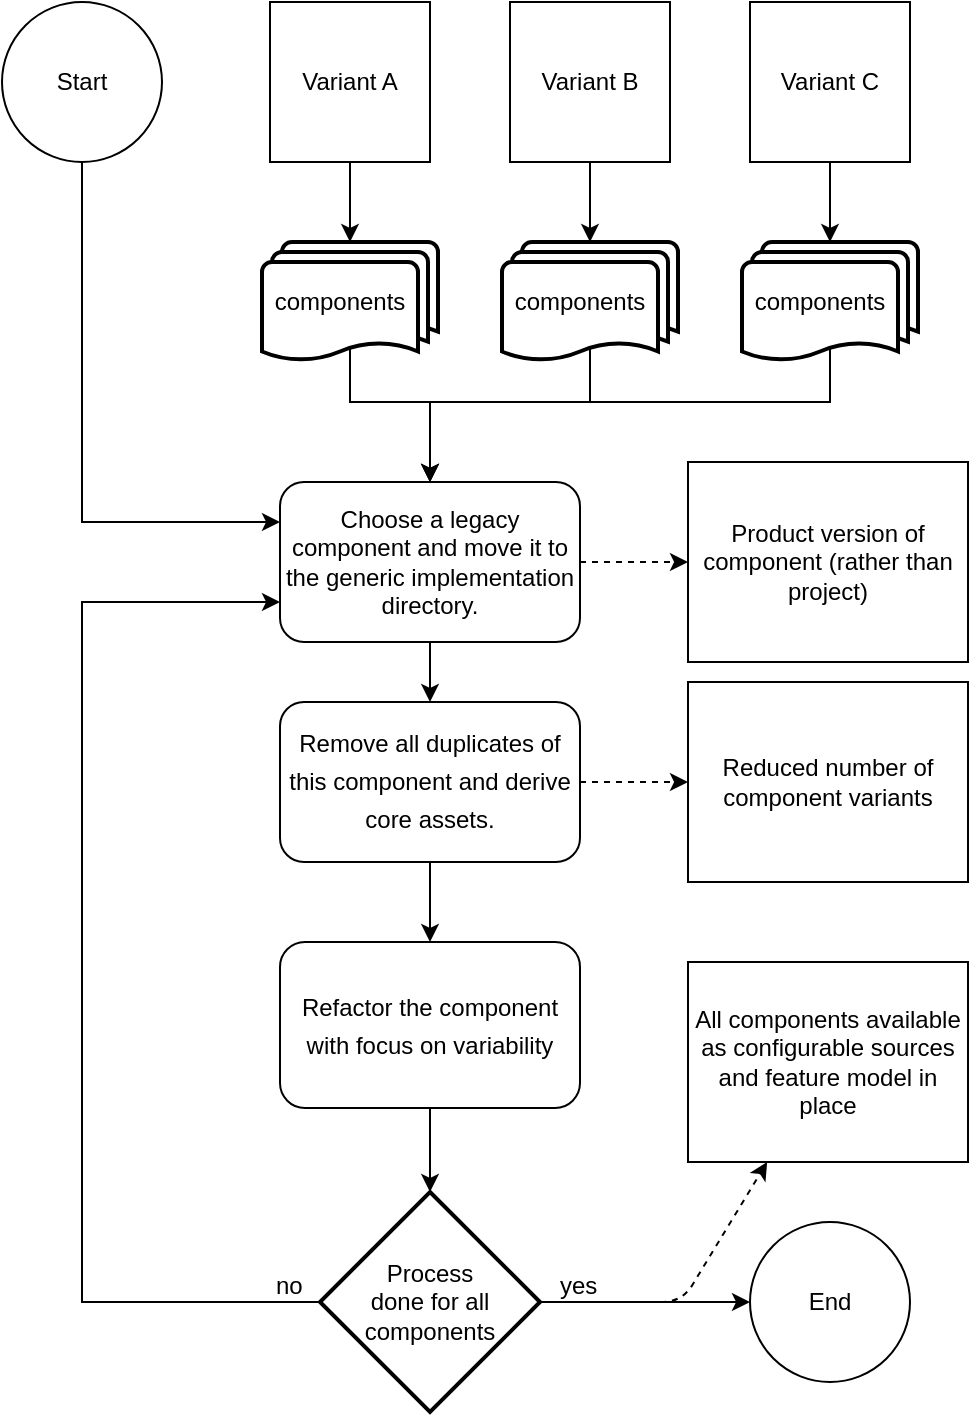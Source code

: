 <mxfile version="19.0.3" type="device"><diagram id="C5RBs43oDa-KdzZeNtuy" name="Page-1"><mxGraphModel dx="253" dy="226" grid="1" gridSize="10" guides="1" tooltips="1" connect="1" arrows="1" fold="1" page="1" pageScale="1" pageWidth="827" pageHeight="1169" math="0" shadow="0"><root><mxCell id="WIyWlLk6GJQsqaUBKTNV-0"/><mxCell id="WIyWlLk6GJQsqaUBKTNV-1" parent="WIyWlLk6GJQsqaUBKTNV-0"/><mxCell id="VoxJd4uK-XdwhxgM__9r-19" style="edgeStyle=orthogonalEdgeStyle;rounded=0;orthogonalLoop=1;jettySize=auto;html=1;exitX=0.5;exitY=1;exitDx=0;exitDy=0;entryX=0.5;entryY=0;entryDx=0;entryDy=0;entryPerimeter=0;" parent="WIyWlLk6GJQsqaUBKTNV-1" source="VoxJd4uK-XdwhxgM__9r-0" target="VoxJd4uK-XdwhxgM__9r-15" edge="1"><mxGeometry relative="1" as="geometry"/></mxCell><mxCell id="VoxJd4uK-XdwhxgM__9r-0" value="Variant A" style="whiteSpace=wrap;html=1;aspect=fixed;" parent="WIyWlLk6GJQsqaUBKTNV-1" vertex="1"><mxGeometry x="244" y="70" width="80" height="80" as="geometry"/></mxCell><mxCell id="VoxJd4uK-XdwhxgM__9r-20" style="edgeStyle=orthogonalEdgeStyle;rounded=0;orthogonalLoop=1;jettySize=auto;html=1;exitX=0.5;exitY=1;exitDx=0;exitDy=0;entryX=0.5;entryY=0;entryDx=0;entryDy=0;entryPerimeter=0;" parent="WIyWlLk6GJQsqaUBKTNV-1" source="VoxJd4uK-XdwhxgM__9r-1" target="VoxJd4uK-XdwhxgM__9r-17" edge="1"><mxGeometry relative="1" as="geometry"/></mxCell><mxCell id="VoxJd4uK-XdwhxgM__9r-1" value="Variant B" style="whiteSpace=wrap;html=1;aspect=fixed;" parent="WIyWlLk6GJQsqaUBKTNV-1" vertex="1"><mxGeometry x="364" y="70" width="80" height="80" as="geometry"/></mxCell><mxCell id="VoxJd4uK-XdwhxgM__9r-21" style="edgeStyle=orthogonalEdgeStyle;rounded=0;orthogonalLoop=1;jettySize=auto;html=1;exitX=0.5;exitY=1;exitDx=0;exitDy=0;entryX=0.5;entryY=0;entryDx=0;entryDy=0;entryPerimeter=0;" parent="WIyWlLk6GJQsqaUBKTNV-1" source="VoxJd4uK-XdwhxgM__9r-2" target="VoxJd4uK-XdwhxgM__9r-18" edge="1"><mxGeometry relative="1" as="geometry"/></mxCell><mxCell id="VoxJd4uK-XdwhxgM__9r-2" value="Variant C" style="whiteSpace=wrap;html=1;aspect=fixed;" parent="WIyWlLk6GJQsqaUBKTNV-1" vertex="1"><mxGeometry x="484" y="70" width="80" height="80" as="geometry"/></mxCell><mxCell id="VoxJd4uK-XdwhxgM__9r-63" style="edgeStyle=orthogonalEdgeStyle;rounded=0;orthogonalLoop=1;jettySize=auto;html=1;exitX=0.5;exitY=0.88;exitDx=0;exitDy=0;exitPerimeter=0;entryX=0.5;entryY=0;entryDx=0;entryDy=0;fontFamily=Helvetica;fontSize=12;fontColor=default;" parent="WIyWlLk6GJQsqaUBKTNV-1" source="VoxJd4uK-XdwhxgM__9r-15" target="VoxJd4uK-XdwhxgM__9r-22" edge="1"><mxGeometry relative="1" as="geometry"><Array as="points"><mxPoint x="284" y="270"/><mxPoint x="324" y="270"/></Array></mxGeometry></mxCell><mxCell id="VoxJd4uK-XdwhxgM__9r-15" value="components&amp;nbsp; &amp;nbsp;" style="strokeWidth=2;html=1;shape=mxgraph.flowchart.multi-document;whiteSpace=wrap;" parent="WIyWlLk6GJQsqaUBKTNV-1" vertex="1"><mxGeometry x="240" y="190" width="88" height="60" as="geometry"/></mxCell><mxCell id="VoxJd4uK-XdwhxgM__9r-64" style="edgeStyle=orthogonalEdgeStyle;rounded=0;orthogonalLoop=1;jettySize=auto;html=1;exitX=0.5;exitY=0.88;exitDx=0;exitDy=0;exitPerimeter=0;entryX=0.5;entryY=0;entryDx=0;entryDy=0;fontFamily=Helvetica;fontSize=12;fontColor=default;" parent="WIyWlLk6GJQsqaUBKTNV-1" source="VoxJd4uK-XdwhxgM__9r-17" target="VoxJd4uK-XdwhxgM__9r-22" edge="1"><mxGeometry relative="1" as="geometry"><Array as="points"><mxPoint x="404" y="270"/><mxPoint x="324" y="270"/></Array></mxGeometry></mxCell><mxCell id="VoxJd4uK-XdwhxgM__9r-17" value="components&amp;nbsp; &amp;nbsp;" style="strokeWidth=2;html=1;shape=mxgraph.flowchart.multi-document;whiteSpace=wrap;" parent="WIyWlLk6GJQsqaUBKTNV-1" vertex="1"><mxGeometry x="360" y="190" width="88" height="60" as="geometry"/></mxCell><mxCell id="VoxJd4uK-XdwhxgM__9r-62" style="edgeStyle=orthogonalEdgeStyle;rounded=0;orthogonalLoop=1;jettySize=auto;html=1;exitX=0.5;exitY=0.88;exitDx=0;exitDy=0;exitPerimeter=0;fontFamily=Helvetica;fontSize=12;fontColor=default;" parent="WIyWlLk6GJQsqaUBKTNV-1" source="VoxJd4uK-XdwhxgM__9r-18" target="VoxJd4uK-XdwhxgM__9r-22" edge="1"><mxGeometry relative="1" as="geometry"><Array as="points"><mxPoint x="524" y="270"/><mxPoint x="324" y="270"/></Array></mxGeometry></mxCell><mxCell id="VoxJd4uK-XdwhxgM__9r-18" value="components&amp;nbsp; &amp;nbsp;" style="strokeWidth=2;html=1;shape=mxgraph.flowchart.multi-document;whiteSpace=wrap;" parent="WIyWlLk6GJQsqaUBKTNV-1" vertex="1"><mxGeometry x="480" y="190" width="88" height="60" as="geometry"/></mxCell><mxCell id="VoxJd4uK-XdwhxgM__9r-86" style="edgeStyle=orthogonalEdgeStyle;rounded=0;orthogonalLoop=1;jettySize=auto;html=1;exitX=0.5;exitY=1;exitDx=0;exitDy=0;fontFamily=Helvetica;fontSize=12;fontColor=default;entryX=0.5;entryY=0;entryDx=0;entryDy=0;" parent="WIyWlLk6GJQsqaUBKTNV-1" source="VoxJd4uK-XdwhxgM__9r-22" target="VoxJd4uK-XdwhxgM__9r-81" edge="1"><mxGeometry relative="1" as="geometry"><mxPoint x="324" y="450" as="targetPoint"/></mxGeometry></mxCell><mxCell id="0" style="edgeStyle=none;html=1;exitX=1;exitY=0.5;exitDx=0;exitDy=0;entryX=0;entryY=0.5;entryDx=0;entryDy=0;dashed=1;strokeColor=#000000;" parent="WIyWlLk6GJQsqaUBKTNV-1" source="VoxJd4uK-XdwhxgM__9r-22" target="VoxJd4uK-XdwhxgM__9r-74" edge="1"><mxGeometry relative="1" as="geometry"/></mxCell><mxCell id="VoxJd4uK-XdwhxgM__9r-22" value="Choose a legacy component and move it to the generic implementation directory." style="rounded=1;whiteSpace=wrap;html=1;" parent="WIyWlLk6GJQsqaUBKTNV-1" vertex="1"><mxGeometry x="249" y="310" width="150" height="80" as="geometry"/></mxCell><mxCell id="VoxJd4uK-XdwhxgM__9r-32" style="edgeStyle=orthogonalEdgeStyle;rounded=0;orthogonalLoop=1;jettySize=auto;html=1;exitX=0.5;exitY=1;exitDx=0;exitDy=0;entryX=0;entryY=0.25;entryDx=0;entryDy=0;" parent="WIyWlLk6GJQsqaUBKTNV-1" source="VoxJd4uK-XdwhxgM__9r-28" target="VoxJd4uK-XdwhxgM__9r-22" edge="1"><mxGeometry relative="1" as="geometry"/></mxCell><mxCell id="VoxJd4uK-XdwhxgM__9r-28" value="Start" style="ellipse;whiteSpace=wrap;html=1;aspect=fixed;rounded=1;" parent="WIyWlLk6GJQsqaUBKTNV-1" vertex="1"><mxGeometry x="110" y="70" width="80" height="80" as="geometry"/></mxCell><mxCell id="VoxJd4uK-XdwhxgM__9r-89" style="edgeStyle=orthogonalEdgeStyle;rounded=0;orthogonalLoop=1;jettySize=auto;html=1;exitX=0.5;exitY=1;exitDx=0;exitDy=0;entryX=0.5;entryY=0;entryDx=0;entryDy=0;entryPerimeter=0;fontFamily=Helvetica;fontSize=12;fontColor=default;" parent="WIyWlLk6GJQsqaUBKTNV-1" source="VoxJd4uK-XdwhxgM__9r-41" target="VoxJd4uK-XdwhxgM__9r-43" edge="1"><mxGeometry relative="1" as="geometry"/></mxCell><mxCell id="VoxJd4uK-XdwhxgM__9r-41" value="&lt;div style=&quot;background-color: rgb(255, 255, 255); line-height: 19px;&quot;&gt;Refactor the component with focus on variability&lt;br&gt;&lt;/div&gt;" style="rounded=1;whiteSpace=wrap;html=1;fontSize=12;fontFamily=Helvetica;" parent="WIyWlLk6GJQsqaUBKTNV-1" vertex="1"><mxGeometry x="249" y="540" width="150" height="83" as="geometry"/></mxCell><mxCell id="1" style="edgeStyle=none;html=1;exitX=1;exitY=0.5;exitDx=0;exitDy=0;exitPerimeter=0;strokeColor=#000000;entryX=0;entryY=0.5;entryDx=0;entryDy=0;" parent="WIyWlLk6GJQsqaUBKTNV-1" source="VoxJd4uK-XdwhxgM__9r-43" target="VoxJd4uK-XdwhxgM__9r-45" edge="1"><mxGeometry relative="1" as="geometry"><mxPoint x="470" y="720" as="targetPoint"/></mxGeometry></mxCell><mxCell id="2" style="edgeStyle=none;html=1;exitX=1;exitY=0.5;exitDx=0;exitDy=0;exitPerimeter=0;dashed=1;strokeColor=#000000;" parent="WIyWlLk6GJQsqaUBKTNV-1" source="VoxJd4uK-XdwhxgM__9r-43" target="VoxJd4uK-XdwhxgM__9r-90" edge="1"><mxGeometry relative="1" as="geometry"><Array as="points"><mxPoint x="450" y="720"/></Array></mxGeometry></mxCell><mxCell id="VoxJd4uK-XdwhxgM__9r-43" value="Process&lt;br&gt;done for all&lt;br&gt;components" style="strokeWidth=2;html=1;shape=mxgraph.flowchart.decision;whiteSpace=wrap;rounded=1;labelBackgroundColor=none;fontFamily=Helvetica;fontSize=12;fontColor=default;" parent="WIyWlLk6GJQsqaUBKTNV-1" vertex="1"><mxGeometry x="269" y="665" width="110" height="110" as="geometry"/></mxCell><mxCell id="VoxJd4uK-XdwhxgM__9r-45" value="End" style="ellipse;whiteSpace=wrap;html=1;aspect=fixed;rounded=1;" parent="WIyWlLk6GJQsqaUBKTNV-1" vertex="1"><mxGeometry x="484" y="680" width="80" height="80" as="geometry"/></mxCell><mxCell id="VoxJd4uK-XdwhxgM__9r-53" value="" style="endArrow=classic;html=1;rounded=0;fontFamily=Helvetica;fontSize=12;fontColor=default;exitX=0;exitY=0.5;exitDx=0;exitDy=0;exitPerimeter=0;entryX=0;entryY=0.75;entryDx=0;entryDy=0;" parent="WIyWlLk6GJQsqaUBKTNV-1" source="VoxJd4uK-XdwhxgM__9r-43" target="VoxJd4uK-XdwhxgM__9r-22" edge="1"><mxGeometry relative="1" as="geometry"><mxPoint x="120" y="585" as="sourcePoint"/><mxPoint x="190" y="400" as="targetPoint"/><Array as="points"><mxPoint x="150" y="720"/><mxPoint x="150" y="370"/></Array></mxGeometry></mxCell><mxCell id="VoxJd4uK-XdwhxgM__9r-55" value="no" style="edgeLabel;resizable=0;html=1;align=left;verticalAlign=bottom;rounded=1;labelBackgroundColor=none;fontFamily=Helvetica;fontSize=12;fontColor=default;" parent="VoxJd4uK-XdwhxgM__9r-53" connectable="0" vertex="1"><mxGeometry x="-1" relative="1" as="geometry"><mxPoint x="-24" as="offset"/></mxGeometry></mxCell><mxCell id="VoxJd4uK-XdwhxgM__9r-74" value="&lt;span style=&quot;&quot;&gt;Product version of component (rather than project)&lt;/span&gt;" style="rounded=0;whiteSpace=wrap;html=1;labelBackgroundColor=none;fontFamily=Helvetica;fontSize=12;fontColor=default;" parent="WIyWlLk6GJQsqaUBKTNV-1" vertex="1"><mxGeometry x="453" y="300" width="140" height="100" as="geometry"/></mxCell><mxCell id="VoxJd4uK-XdwhxgM__9r-85" style="edgeStyle=orthogonalEdgeStyle;rounded=0;orthogonalLoop=1;jettySize=auto;html=1;exitX=1;exitY=0.5;exitDx=0;exitDy=0;entryX=0;entryY=0.5;entryDx=0;entryDy=0;fontFamily=Helvetica;fontSize=12;fontColor=default;dashed=1;strokeColor=#000000;" parent="WIyWlLk6GJQsqaUBKTNV-1" source="VoxJd4uK-XdwhxgM__9r-81" target="VoxJd4uK-XdwhxgM__9r-84" edge="1"><mxGeometry relative="1" as="geometry"/></mxCell><mxCell id="VoxJd4uK-XdwhxgM__9r-81" value="&lt;div style=&quot;background-color: rgb(255, 255, 255); line-height: 19px;&quot;&gt;Remove all duplicates of this component and derive core assets.&lt;br&gt;&lt;/div&gt;" style="rounded=1;whiteSpace=wrap;html=1;fontSize=12;fontFamily=Helvetica;" parent="WIyWlLk6GJQsqaUBKTNV-1" vertex="1"><mxGeometry x="249" y="420" width="150" height="80" as="geometry"/></mxCell><mxCell id="VoxJd4uK-XdwhxgM__9r-88" style="edgeStyle=orthogonalEdgeStyle;rounded=0;orthogonalLoop=1;jettySize=auto;html=1;exitX=0.5;exitY=1;exitDx=0;exitDy=0;entryX=0.5;entryY=0;entryDx=0;entryDy=0;fontFamily=Helvetica;fontSize=12;fontColor=default;" parent="WIyWlLk6GJQsqaUBKTNV-1" source="VoxJd4uK-XdwhxgM__9r-81" target="VoxJd4uK-XdwhxgM__9r-41" edge="1"><mxGeometry relative="1" as="geometry"/></mxCell><mxCell id="VoxJd4uK-XdwhxgM__9r-84" value="Reduced number of component variants" style="rounded=0;whiteSpace=wrap;html=1;labelBackgroundColor=none;fontFamily=Helvetica;fontSize=12;fontColor=default;" parent="WIyWlLk6GJQsqaUBKTNV-1" vertex="1"><mxGeometry x="453" y="410" width="140" height="100" as="geometry"/></mxCell><mxCell id="VoxJd4uK-XdwhxgM__9r-90" value="All components available as configurable sources and feature model in place" style="rounded=0;whiteSpace=wrap;html=1;labelBackgroundColor=none;fontFamily=Helvetica;fontSize=12;fontColor=default;" parent="WIyWlLk6GJQsqaUBKTNV-1" vertex="1"><mxGeometry x="453" y="550" width="140" height="100" as="geometry"/></mxCell><mxCell id="smCR3JEWWrbjQAXGCkeN-2" value="yes" style="edgeLabel;resizable=0;html=1;align=left;verticalAlign=bottom;rounded=1;labelBackgroundColor=none;fontFamily=Helvetica;fontSize=12;fontColor=default;" connectable="0" vertex="1" parent="WIyWlLk6GJQsqaUBKTNV-1"><mxGeometry x="387" y="720" as="geometry"/></mxCell></root></mxGraphModel></diagram></mxfile>